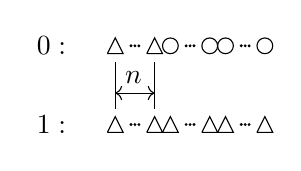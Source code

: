 
\begin{tikzpicture}
\draw  (0.9,.4) -- (1,.6) -- (1.1,.4) -- (0.9,.4);
\draw [fill] (1.2,0.5) circle [radius=0.01];
\draw [fill] (1.25,0.5) circle [radius=0.01];
\draw [fill] (1.3,0.5) circle [radius=0.01];
\draw   (1.4,.4) -- (1.5,.6) -- (1.6,.4) -- (1.4,.4);
\draw  (1.6,.4) -- (1.7,.6) -- (1.8,.4) -- (1.6,.4);
% (1.6,.4) -- (1.7,.6) -- (1.8,.4) -- (0.6,.4);
\draw [fill] (1.9,0.5) circle [radius=0.01];
\draw [fill] (1.95,0.5) circle [radius=0.01];
\draw [fill] (2.0,0.5) circle [radius=0.01];
\draw  (2.1,.4) -- (2.2,.6) -- (2.3,.4) -- (2.1,.4);
\draw   (2.3,.4) -- (2.4,.6) -- (2.5,.4) -- (2.3,.4);
\draw [fill] (2.6,0.5) circle [radius=0.01];
\draw [fill] (2.65,0.5) circle [radius=0.01];
\draw [fill] (2.7,0.5) circle [radius=0.01];
\draw  (2.8,.4) -- (2.9,.6) -- (3,.4) -- (2.8,.4);

\draw (1,0.7) -- (1,1.3);
\draw (1.5,0.7) -- (1.5,1.3);
\draw [<->] (1, 0.9) -- (1.5,0.9);
\node [above right] at (1,.9) {$n$};


\node [left] at (0.5,.5) {$1:$};






\draw  (0.9,1.4) -- (1,1.6) -- (1.1,1.4) -- (0.9,1.4);
\draw [fill] (1.2,1.5) circle [radius=0.01];
\draw [fill] (1.25,1.5) circle [radius=0.01];
\draw [fill] (1.3,1.5) circle [radius=0.01];
\draw  (1.4,1.4) -- (1.5,1.6) -- (1.6,1.4) -- (1.4,1.4);
\draw  (1.7,1.5) circle [radius=0.1];
\draw [fill] (1.9,1.5) circle [radius=0.01];
\draw [fill] (1.95,1.5) circle [radius=0.01];
\draw [fill] (2.0,1.5) circle [radius=0.01];
\draw  (2.2,1.5) circle [radius=0.1];
\draw  (2.4,1.5) circle [radius=0.1];
\draw [fill] (2.6,1.5) circle [radius=0.01];
\draw [fill] (2.65,1.5) circle [radius=0.01];
\draw [fill] (2.7,1.5) circle [radius=0.01];
\draw  (2.9,1.5) circle [radius=0.1];

\node [left] at (0.5,1.5) {$0:$};

\end{tikzpicture}

